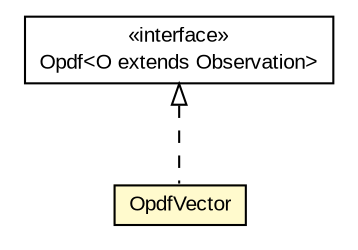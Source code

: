 #!/usr/local/bin/dot
#
# Class diagram 
# Generated by UMLGraph version 5.3 (http://www.umlgraph.org/)
#

digraph G {
	edge [fontname="arial",fontsize=10,labelfontname="arial",labelfontsize=10];
	node [fontname="arial",fontsize=10,shape=plaintext];
	nodesep=0.25;
	ranksep=0.5;
	// be.ac.ulg.montefiore.run.jahmm.io.OpdfVector
	c78426 [label=<<table title="be.ac.ulg.montefiore.run.jahmm.io.OpdfVector" border="0" cellborder="1" cellspacing="0" cellpadding="2" port="p" bgcolor="lemonChiffon" href="./OpdfVector.html">
		<tr><td><table border="0" cellspacing="0" cellpadding="1">
<tr><td align="center" balign="center"> OpdfVector </td></tr>
		</table></td></tr>
		</table>>, fontname="arial", fontcolor="black", fontsize=10.0];
	//be.ac.ulg.montefiore.run.jahmm.io.OpdfVector implements be.ac.ulg.montefiore.run.jahmm.Opdf<O extends be.ac.ulg.montefiore.run.jahmm.Observation>
	c78655:p -> c78426:p [dir=back,arrowtail=empty,style=dashed];
	// be.ac.ulg.montefiore.run.jahmm.Opdf<O extends be.ac.ulg.montefiore.run.jahmm.Observation>
	c78655 [label=<<table title="be.ac.ulg.montefiore.run.jahmm.Opdf" border="0" cellborder="1" cellspacing="0" cellpadding="2" port="p" href="http://java.sun.com/j2se/1.4.2/docs/api/be/ac/ulg/montefiore/run/jahmm/Opdf.html">
		<tr><td><table border="0" cellspacing="0" cellpadding="1">
<tr><td align="center" balign="center"> &#171;interface&#187; </td></tr>
<tr><td align="center" balign="center"> Opdf&lt;O extends Observation&gt; </td></tr>
		</table></td></tr>
		</table>>, fontname="arial", fontcolor="black", fontsize=10.0];
}

